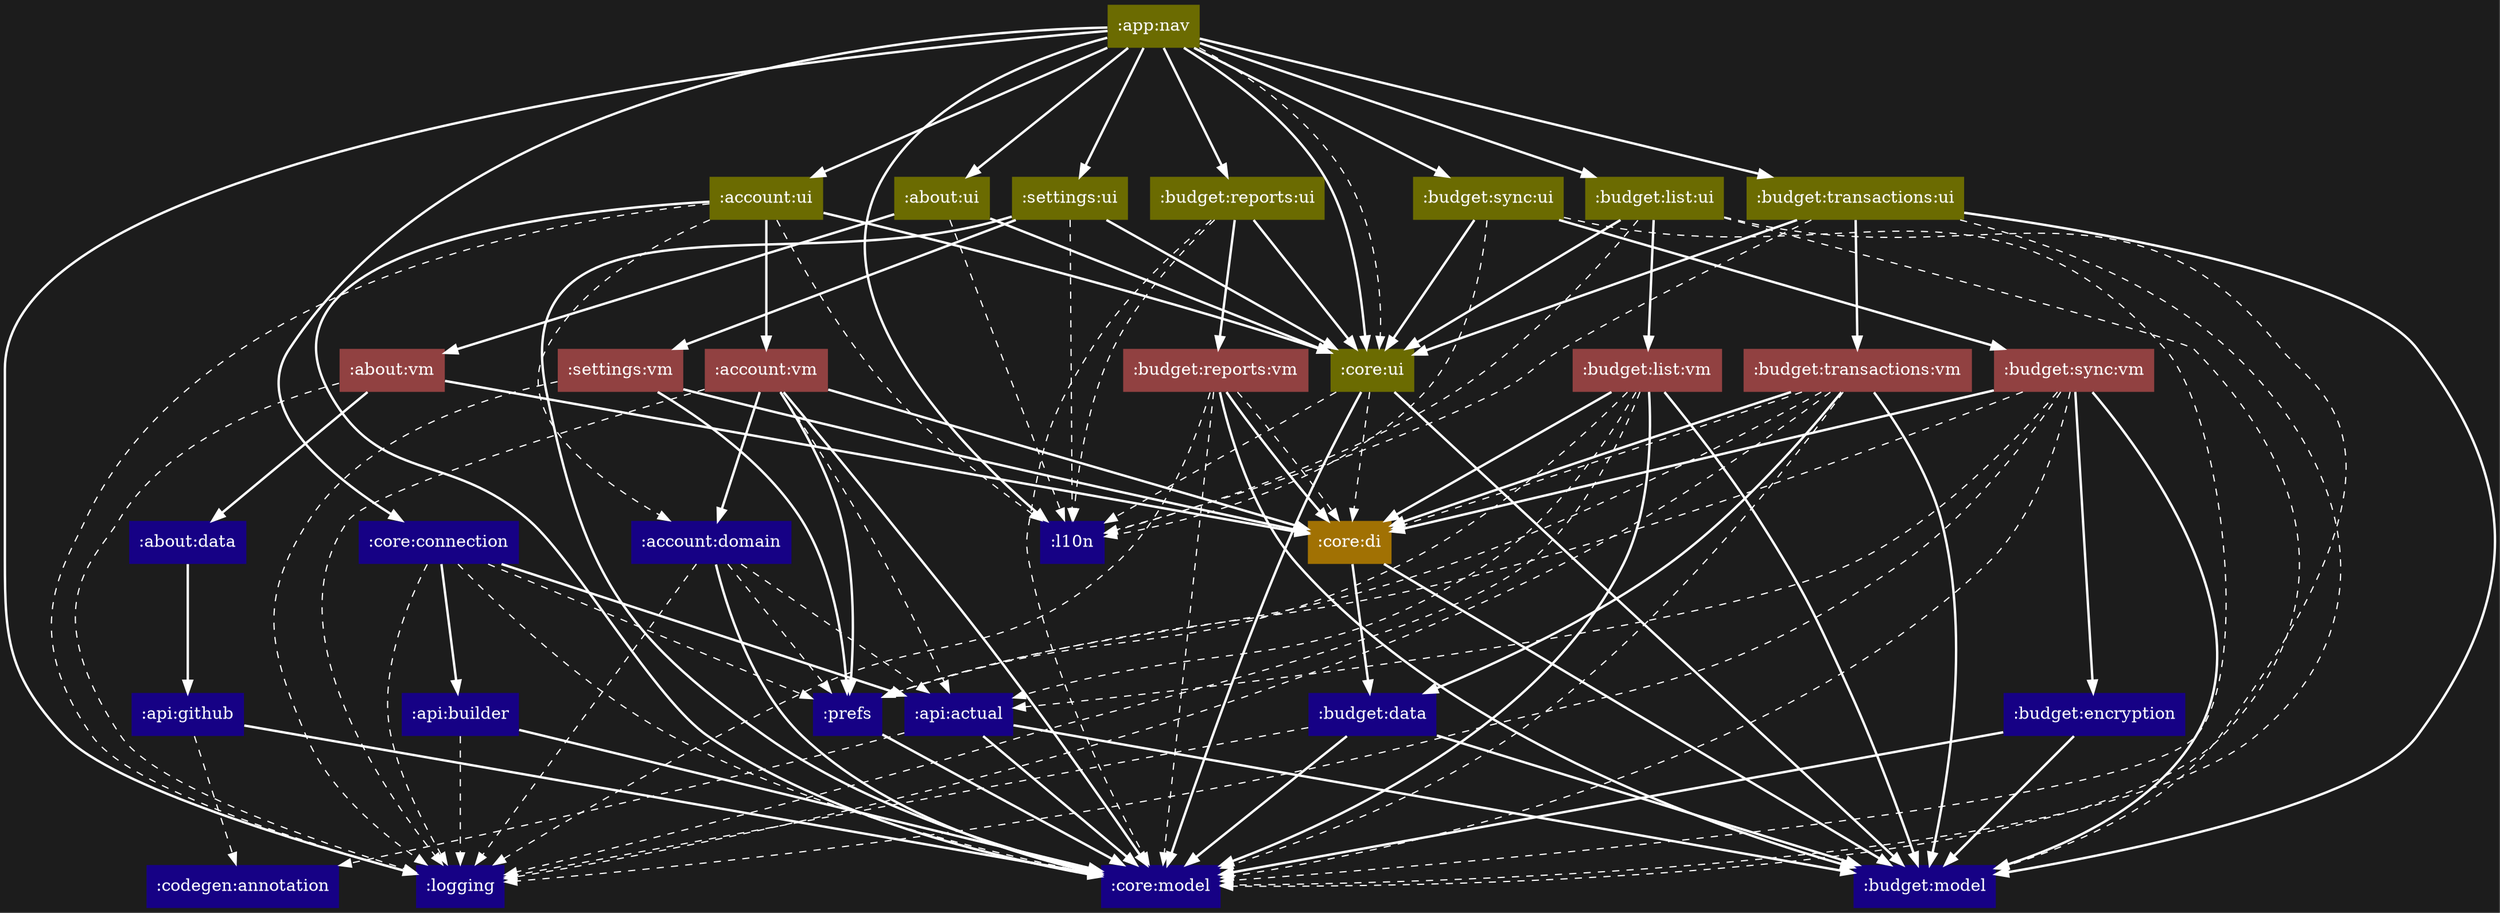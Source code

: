 digraph {
  edge [arrowhead="normal",color="white"]
  graph [layout="dot",bgcolor="#1c1c1c",rankdir="TB",ranksep="1.5"]
  node [shape="box",style="filled",fontcolor="white",color="transparent"]
  ":about:data" [fillcolor="#160185"]
  ":about:ui" [fillcolor="#6b6b01"]
  ":about:vm" [fillcolor="#914141"]
  ":account:domain" [fillcolor="#160185"]
  ":account:ui" [fillcolor="#6b6b01"]
  ":account:vm" [fillcolor="#914141"]
  ":api:actual" [fillcolor="#160185"]
  ":api:builder" [fillcolor="#160185"]
  ":api:github" [fillcolor="#160185"]
  ":app:nav" [fillcolor="#6b6b01"]
  ":budget:data" [fillcolor="#160185"]
  ":budget:encryption" [fillcolor="#160185"]
  ":budget:list:ui" [fillcolor="#6b6b01"]
  ":budget:list:vm" [fillcolor="#914141"]
  ":budget:model" [fillcolor="#160185"]
  ":budget:reports:ui" [fillcolor="#6b6b01"]
  ":budget:reports:vm" [fillcolor="#914141"]
  ":budget:sync:ui" [fillcolor="#6b6b01"]
  ":budget:sync:vm" [fillcolor="#914141"]
  ":budget:transactions:ui" [fillcolor="#6b6b01"]
  ":budget:transactions:vm" [fillcolor="#914141"]
  ":codegen:annotation" [fillcolor="#160185"]
  ":core:connection" [fillcolor="#160185"]
  ":core:di" [fillcolor="#a17103"]
  ":core:model" [fillcolor="#160185"]
  ":core:ui" [fillcolor="#6b6b01"]
  ":l10n" [fillcolor="#160185"]
  ":logging" [fillcolor="#160185"]
  ":prefs" [fillcolor="#160185"]
  ":settings:ui" [fillcolor="#6b6b01"]
  ":settings:vm" [fillcolor="#914141"]
  ":about:data" -> ":api:github" [style="bold"]
  ":about:ui" -> ":about:vm" [style="bold"]
  ":about:ui" -> ":core:ui" [style="bold"]
  ":about:ui" -> ":l10n" [style="dashed"]
  ":about:vm" -> ":about:data" [style="bold"]
  ":about:vm" -> ":core:di" [style="bold"]
  ":about:vm" -> ":logging" [style="dashed"]
  ":account:domain" -> ":api:actual" [style="dashed"]
  ":account:domain" -> ":core:model" [style="bold"]
  ":account:domain" -> ":logging" [style="dashed"]
  ":account:domain" -> ":prefs" [style="dashed"]
  ":account:ui" -> ":account:domain" [style="dashed"]
  ":account:ui" -> ":account:vm" [style="bold"]
  ":account:ui" -> ":core:model" [style="bold"]
  ":account:ui" -> ":core:ui" [style="bold"]
  ":account:ui" -> ":l10n" [style="dashed"]
  ":account:ui" -> ":logging" [style="dashed"]
  ":account:vm" -> ":account:domain" [style="bold"]
  ":account:vm" -> ":api:actual" [style="dashed"]
  ":account:vm" -> ":core:di" [style="bold"]
  ":account:vm" -> ":core:model" [style="bold"]
  ":account:vm" -> ":logging" [style="dashed"]
  ":account:vm" -> ":prefs" [style="bold"]
  ":api:actual" -> ":budget:model" [style="bold"]
  ":api:actual" -> ":codegen:annotation" [style="dashed"]
  ":api:actual" -> ":core:model" [style="bold"]
  ":api:builder" -> ":core:model" [style="bold"]
  ":api:builder" -> ":logging" [style="dashed"]
  ":api:github" -> ":codegen:annotation" [style="dashed"]
  ":api:github" -> ":core:model" [style="bold"]
  ":app:nav" -> ":about:ui" [style="bold"]
  ":app:nav" -> ":account:ui" [style="bold"]
  ":app:nav" -> ":budget:list:ui" [style="bold"]
  ":app:nav" -> ":budget:reports:ui" [style="bold"]
  ":app:nav" -> ":budget:sync:ui" [style="bold"]
  ":app:nav" -> ":budget:transactions:ui" [style="bold"]
  ":app:nav" -> ":core:connection" [style="bold"]
  ":app:nav" -> ":core:ui" [style="bold"]
  ":app:nav" -> ":core:ui" [style="dashed"]
  ":app:nav" -> ":l10n" [style="bold"]
  ":app:nav" -> ":logging" [style="bold"]
  ":app:nav" -> ":settings:ui" [style="bold"]
  ":budget:data" -> ":budget:model" [style="bold"]
  ":budget:data" -> ":core:model" [style="bold"]
  ":budget:data" -> ":logging" [style="dashed"]
  ":budget:encryption" -> ":budget:model" [style="bold"]
  ":budget:encryption" -> ":core:model" [style="bold"]
  ":budget:list:ui" -> ":budget:list:vm" [style="bold"]
  ":budget:list:ui" -> ":budget:model" [style="dashed"]
  ":budget:list:ui" -> ":core:model" [style="dashed"]
  ":budget:list:ui" -> ":core:ui" [style="bold"]
  ":budget:list:ui" -> ":l10n" [style="dashed"]
  ":budget:list:vm" -> ":api:actual" [style="dashed"]
  ":budget:list:vm" -> ":budget:model" [style="bold"]
  ":budget:list:vm" -> ":core:di" [style="bold"]
  ":budget:list:vm" -> ":core:model" [style="bold"]
  ":budget:list:vm" -> ":logging" [style="dashed"]
  ":budget:list:vm" -> ":prefs" [style="dashed"]
  ":budget:reports:ui" -> ":budget:reports:vm" [style="bold"]
  ":budget:reports:ui" -> ":core:model" [style="dashed"]
  ":budget:reports:ui" -> ":core:ui" [style="bold"]
  ":budget:reports:ui" -> ":l10n" [style="dashed"]
  ":budget:reports:vm" -> ":budget:model" [style="bold"]
  ":budget:reports:vm" -> ":core:di" [style="bold"]
  ":budget:reports:vm" -> ":core:di" [style="dashed"]
  ":budget:reports:vm" -> ":core:model" [style="dashed"]
  ":budget:reports:vm" -> ":logging" [style="dashed"]
  ":budget:sync:ui" -> ":budget:sync:vm" [style="bold"]
  ":budget:sync:ui" -> ":core:model" [style="dashed"]
  ":budget:sync:ui" -> ":core:ui" [style="bold"]
  ":budget:sync:ui" -> ":l10n" [style="dashed"]
  ":budget:sync:vm" -> ":api:actual" [style="dashed"]
  ":budget:sync:vm" -> ":budget:encryption" [style="bold"]
  ":budget:sync:vm" -> ":budget:model" [style="bold"]
  ":budget:sync:vm" -> ":core:di" [style="bold"]
  ":budget:sync:vm" -> ":core:model" [style="dashed"]
  ":budget:sync:vm" -> ":logging" [style="dashed"]
  ":budget:sync:vm" -> ":prefs" [style="dashed"]
  ":budget:transactions:ui" -> ":budget:model" [style="bold"]
  ":budget:transactions:ui" -> ":budget:transactions:vm" [style="bold"]
  ":budget:transactions:ui" -> ":core:model" [style="dashed"]
  ":budget:transactions:ui" -> ":core:ui" [style="bold"]
  ":budget:transactions:ui" -> ":l10n" [style="dashed"]
  ":budget:transactions:vm" -> ":budget:data" [style="bold"]
  ":budget:transactions:vm" -> ":budget:model" [style="bold"]
  ":budget:transactions:vm" -> ":core:di" [style="bold"]
  ":budget:transactions:vm" -> ":core:di" [style="dashed"]
  ":budget:transactions:vm" -> ":core:model" [style="dashed"]
  ":budget:transactions:vm" -> ":logging" [style="dashed"]
  ":budget:transactions:vm" -> ":prefs" [style="dashed"]
  ":core:connection" -> ":api:actual" [style="bold"]
  ":core:connection" -> ":api:builder" [style="bold"]
  ":core:connection" -> ":core:model" [style="dashed"]
  ":core:connection" -> ":logging" [style="dashed"]
  ":core:connection" -> ":prefs" [style="dashed"]
  ":core:di" -> ":budget:data" [style="bold"]
  ":core:di" -> ":budget:model" [style="bold"]
  ":core:ui" -> ":budget:model" [style="bold"]
  ":core:ui" -> ":core:di" [style="dashed"]
  ":core:ui" -> ":core:model" [style="bold"]
  ":core:ui" -> ":l10n" [style="dashed"]
  ":prefs" -> ":core:model" [style="bold"]
  ":settings:ui" -> ":core:model" [style="bold"]
  ":settings:ui" -> ":core:ui" [style="bold"]
  ":settings:ui" -> ":l10n" [style="dashed"]
  ":settings:ui" -> ":settings:vm" [style="bold"]
  ":settings:vm" -> ":core:di" [style="bold"]
  ":settings:vm" -> ":logging" [style="dashed"]
  ":settings:vm" -> ":prefs" [style="bold"]
}
